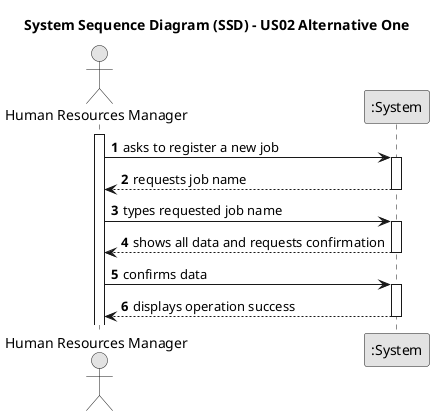 @startuml
skinparam monochrome true
skinparam packageStyle rectangle
skinparam shadowing false

title System Sequence Diagram (SSD) - US02 Alternative One

autonumber

actor "Human Resources Manager" as HRM
participant ":System" as System

activate HRM

    HRM -> System : asks to register a new job
    activate System

        System --> HRM : requests job name
    deactivate System

    HRM -> System : types requested job name
    activate System

    System --> HRM : shows all data and requests confirmation
    deactivate System

    HRM -> System : confirms data
    activate System

        System --> HRM : displays operation success
    deactivate System

@enduml
@startuml
skinparam monochrome true
skinparam packageStyle rectangle
skinparam shadowing false

title System Sequence Diagram (SSD) - US03 Alternative Two

autonumber

actor "Human Resources Management" as HRM
participant ":System" as System

activate HRM

    HRM -> System : asks to register a collaborator to a job
    activate System

        System --> HRM : shows job categories list and asks to select one
    deactivate System

    HRM -> System : selects job category
    activate System

        System --> HRM : shows employees and asks to assign one to the job
    deactivate System

    HRM -> System : selects employee
    activate System

        System --> HRM : shows all data and requests confirmation
    deactivate System

    HRM -> System : confirms data
    activate System

        System --> HRM : displays operation success
    deactivate System
@enduml
@startuml
skinparam monochrome true
skinparam packageStyle rectangle
skinparam shadowing false

title System Sequence Diagram (SSD) - US02 Alternative One

autonumber

actor "Human Resources Manager" as HRM
participant ":System" as System

activate HRM

    HRM -> System : asks to register a new job
    activate System

        System --> HRM : requests job data (i.e. job type, duration, cost, description)
    deactivate System

    HRM -> System : types requested job data
    activate System

        System --> HRM : shows jobs category list and asks to select one
    deactivate System

    HRM -> System : selects one job category
    activate System

        System --> HRM : shows all data and requests confirmation
    deactivate System

    HRM -> System : confirms data
    activate System

        System --> HRM : displays operation success
    deactivate System

@enduml